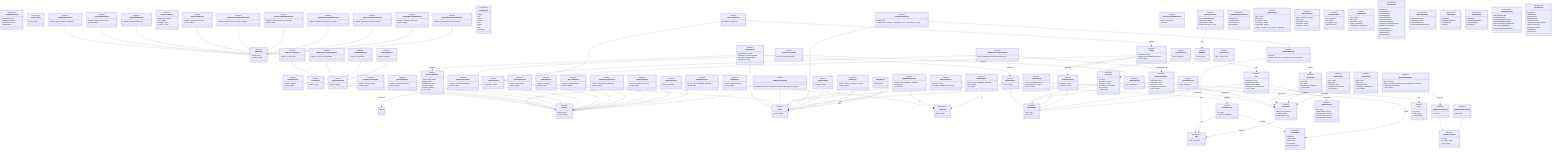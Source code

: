 classDiagram
  %% Legend
  %% --|> : Inheritance (extends)
  %% ..|> : Implementation (implements)
  %% --* : Composition (has/contains)
  %% -- : Association

  class JSONRPCMessage {
    <<enumeration>>
    JSONRPCRequest
    JSONRPCNotification
    JSONRPCResponse
    JSONRPCError
  }

  class ProgressToken {
    <<enumeration>>
    string | number
  }

  class Cursor {
  }

  class Request {
    <<interface>>
    +method: string
    -params?: Object
  }

  class Notification {
    <<interface>>
    +method: string
    -params?: Object
  }

  class Result {
    <<interface>>
    -_meta?: Object
  }

  class RequestId {
    <<enumeration>>
    string | number
  }

  class JSONRPCRequest {
    <<interface>>
    +jsonrpc: typeof JSONRPC_VERSION
    +id: RequestId
  }

  class JSONRPCNotification {
    <<interface>>
    +jsonrpc: typeof JSONRPC_VERSION
  }

  class JSONRPCResponse {
    <<interface>>
    +jsonrpc: typeof JSONRPC_VERSION
    +id: RequestId
    +result: Result
  }

  class JSONRPCError {
    <<interface>>
    +jsonrpc: typeof JSONRPC_VERSION
    +id: RequestId
    +error: Object
  }

  class EmptyResult {
    +value: Result
  }

  class CancelledNotification {
    <<interface>>
    +method: "notifications/cancelled"
    +params: Object
  }

  class InitializeRequest {
    <<interface>>
    +method: "initialize"
    +params: Object
  }

  class InitializeResult {
    <<interface>>
    +protocolVersion: string
    +capabilities: ServerCapabilities
    +serverInfo: Implementation
    -instructions?: string
  }

  class InitializedNotification {
    <<interface>>
    +method: "notifications/initialized"
  }

  class ClientCapabilities {
    <<interface>>
    -experimental?: Object
    -roots?: Object
    -sampling?: object
    -elicitation?: object
  }

  class ServerCapabilities {
    <<interface>>
    -experimental?: Object
    -logging?: object
    -completions?: object
    -prompts?: Object
    -resources?: Object
    -tools?: Object
  }

  class BaseMetadata {
    <<interface>>
    +name: string
    -title?: string
  }

  class Implementation {
    <<interface>>
    +version: string
  }

  class PingRequest {
    <<interface>>
    +method: "ping"
  }

  class ProgressNotification {
    <<interface>>
    +method: "notifications/progress"
    +params: Object
  }

  class PaginatedRequest {
    <<interface>>
    -params?: Object
  }

  class PaginatedResult {
    <<interface>>
    -nextCursor?: Cursor
  }

  class ListResourcesRequest {
    <<interface>>
    +method: "resources/list"
  }

  class ListResourcesResult {
    <<interface>>
    +resources: ResourceArray~~
  }

  class ListResourceTemplatesRequest {
    <<interface>>
    +method: "resources/templates/list"
  }

  class ListResourceTemplatesResult {
    <<interface>>
    +resourceTemplates: ResourceTemplateArray~~
  }

  class ReadResourceRequest {
    <<interface>>
    +method: "resources/read"
    +params: Object
  }

  class ReadResourceResult {
    <<interface>>
    +contents: (TextResourceContents or BlobResourceContents)Array~~
  }

  class ResourceListChangedNotification {
    <<interface>>
    +method: "notifications/resources/list_changed"
  }

  class SubscribeRequest {
    <<interface>>
    +method: "resources/subscribe"
    +params: Object
  }

  class UnsubscribeRequest {
    <<interface>>
    +method: "resources/unsubscribe"
    +params: Object
  }

  class ResourceUpdatedNotification {
    <<interface>>
    +method: "notifications/resources/updated"
    +params: Object
  }

  class Resource {
    <<interface>>
    +uri: string
    -description?: string
    -mimeType?: string
    -annotations?: Annotations
    -size?: number
    -_meta?: Object
  }

  class ResourceTemplate {
    <<interface>>
    +uriTemplate: string
    -description?: string
    -mimeType?: string
    -annotations?: Annotations
    -_meta?: Object
  }

  class ResourceContents {
    <<interface>>
    +uri: string
    -mimeType?: string
    -_meta?: Object
  }

  class TextResourceContents {
    <<interface>>
    +text: string
  }

  class BlobResourceContents {
    <<interface>>
    +blob: string
  }

  class ListPromptsRequest {
    <<interface>>
    +method: "prompts/list"
  }

  class ListPromptsResult {
    <<interface>>
    +prompts: PromptArray~~
  }

  class GetPromptRequest {
    <<interface>>
    +method: "prompts/get"
    +params: Object
  }

  class GetPromptResult {
    <<interface>>
    -description?: string
    +messages: PromptMessageArray~~
  }

  class Prompt {
    <<interface>>
    -description?: string
    -arguments?: PromptArgumentArray~~
    -_meta?: Object
  }

  class PromptArgument {
    <<interface>>
    -description?: string
    -required?: boolean
  }

  class Role {
    <<enumeration>>
    "user" | "assistant"
  }

  class PromptMessage {
    <<interface>>
    +role: Role
    +content: ContentBlock
  }

  class ResourceLink {
    <<interface>>
    +type: "resource_link"
  }

  class EmbeddedResource {
    <<interface>>
    +type: "resource"
    +resource: TextResourceContents or BlobResourceContents
    -annotations?: Annotations
    -_meta?: Object
  }

  class PromptListChangedNotification {
    <<interface>>
    +method: "notifications/prompts/list_changed"
  }

  class ListToolsRequest {
    <<interface>>
    +method: "tools/list"
  }

  class ListToolsResult {
    <<interface>>
    +tools: ToolArray~~
  }

  class CallToolResult {
    <<interface>>
    +content: ContentBlockArray~~
    -structuredContent?: Object
    -isError?: boolean
  }

  class CallToolRequest {
    <<interface>>
    +method: "tools/call"
    +params: Object
  }

  class ToolListChangedNotification {
    <<interface>>
    +method: "notifications/tools/list_changed"
  }

  class ToolAnnotations {
    <<interface>>
    -title?: string
    -readOnlyHint?: boolean
    -destructiveHint?: boolean
    -idempotentHint?: boolean
    -openWorldHint?: boolean
  }

  class Tool {
    <<interface>>
    -description?: string
    +inputSchema: Object
    -outputSchema?: Object
    -annotations?: ToolAnnotations
    -_meta?: Object
  }

  class SetLevelRequest {
    <<interface>>
    +method: "logging/setLevel"
    +params: Object
  }

  class LoggingMessageNotification {
    <<interface>>
    +method: "notifications/message"
    +params: Object
  }

  class LoggingLevel {
    <<enumeration>>
    "debug"
    "info"
    "notice"
    "warning"
    "error"
    "critical"
    "alert"
    "emergency"
  }

  class CreateMessageRequest {
    <<interface>>
    +method: "sampling/createMessage"
    +params: Object
  }

  class CreateMessageResult {
    <<interface>>
    +model: string
    -stopReason?: "endTurn" or "stopSequence" or "maxTokens" or string
  }

  class SamplingMessage {
    <<interface>>
    +role: Role
    +content: TextContent or ImageContent or AudioContent
  }

  class Annotations {
    <<interface>>
    -audience?: RoleArray~~
    -priority?: number
    -lastModified?: string
  }

  class ContentBlock {
    <<enumeration>>
    TextContent
    ImageContent
    AudioContent
    ResourceLink
    EmbeddedResource
  }

  class TextContent {
    <<interface>>
    +type: "text"
    +text: string
    -annotations?: Annotations
    -_meta?: Object
  }

  class ImageContent {
    <<interface>>
    +type: "image"
    +data: string
    +mimeType: string
    -annotations?: Annotations
    -_meta?: Object
  }

  class AudioContent {
    <<interface>>
    +type: "audio"
    +data: string
    +mimeType: string
    -annotations?: Annotations
    -_meta?: Object
  }

  class ModelPreferences {
    <<interface>>
    -hints?: ModelHintArray~~
    -costPriority?: number
    -speedPriority?: number
    -intelligencePriority?: number
  }

  class ModelHint {
    <<interface>>
    -name?: string
  }

  class CompleteRequest {
    <<interface>>
    +method: "completion/complete"
    +params: Object
  }

  class CompleteResult {
    <<interface>>
    +completion: Object
  }

  class ResourceTemplateReference {
    <<interface>>
    +type: "ref/resource"
    +uri: string
  }

  class PromptReference {
    <<interface>>
    +type: "ref/prompt"
  }

  class ListRootsRequest {
    <<interface>>
    +method: "roots/list"
  }

  class ListRootsResult {
    <<interface>>
    +roots: RootArray~~
  }

  class Root {
    <<interface>>
    +uri: string
    -name?: string
    -_meta?: Object
  }

  class RootsListChangedNotification {
    <<interface>>
    +method: "notifications/roots/list_changed"
  }

  class ElicitRequest {
    <<interface>>
    +method: "elicitation/create"
    +params: Object
  }

  class PrimitiveSchemaDefinition {
    <<enumeration>>
    StringSchema
    NumberSchema
    BooleanSchema
    EnumSchema
  }

  class StringSchema {
    <<interface>>
    +type: "string"
    -title?: string
    -description?: string
    -minLength?: number
    -maxLength?: number
    -format?: "email" or "uri" or "date" or "date-time"
  }

  class NumberSchema {
    <<interface>>
    +type: "number" or "integer"
    -title?: string
    -description?: string
    -minimum?: number
    -maximum?: number
  }

  class BooleanSchema {
    <<interface>>
    +type: "boolean"
    -title?: string
    -description?: string
    -default?: boolean
  }

  class EnumSchema {
    <<interface>>
    +type: "string"
    -title?: string
    -description?: string
    +enum: stringArray~~
    -enumNames?: stringArray~~
  }

  class ElicitResult {
    <<interface>>
    +action: "accept" or "decline" or "cancel"
    -content?: Object
  }

  class ClientRequest {
    <<enumeration>>
    PingRequest
    InitializeRequest
    CompleteRequest
    SetLevelRequest
    GetPromptRequest
    ListPromptsRequest
    ListResourcesRequest
    ListResourceTemplatesRequest
    ReadResourceRequest
    SubscribeRequest
    UnsubscribeRequest
    CallToolRequest
    ListToolsRequest
  }

  class ClientNotification {
    <<enumeration>>
    CancelledNotification
    ProgressNotification
    InitializedNotification
    RootsListChangedNotification
  }

  class ClientResult {
    <<enumeration>>
    EmptyResult
    CreateMessageResult
    ListRootsResult
    ElicitResult
  }

  class ServerRequest {
    <<enumeration>>
    PingRequest
    CreateMessageRequest
    ListRootsRequest
    ElicitRequest
  }

  class ServerNotification {
    <<enumeration>>
    CancelledNotification
    ProgressNotification
    LoggingMessageNotification
    ResourceUpdatedNotification
    ResourceListChangedNotification
    ToolListChangedNotification
    PromptListChangedNotification
  }

  class ServerResult {
    <<enumeration>>
    EmptyResult
    InitializeResult
    CompleteResult
    GetPromptResult
    ListPromptsResult
    ListResourceTemplatesResult
    ListResourcesResult
    ReadResourceResult
    CallToolResult
    ListToolsResult
  }

  JSONRPCRequest --|> Request
  JSONRPCNotification --|> Notification
  CancelledNotification --|> Notification
  InitializeRequest --|> Request
  InitializeResult --|> Result
  InitializedNotification --|> Notification
  Implementation --|> BaseMetadata
  PingRequest --|> Request
  ProgressNotification --|> Notification
  PaginatedRequest --|> Request
  PaginatedResult --|> Result
  ListResourcesRequest --|> PaginatedRequest
  ListResourcesResult --|> PaginatedResult
  ListResourceTemplatesRequest --|> PaginatedRequest
  ListResourceTemplatesResult --|> PaginatedResult
  ReadResourceRequest --|> Request
  ReadResourceResult --|> Result
  ResourceListChangedNotification --|> Notification
  SubscribeRequest --|> Request
  UnsubscribeRequest --|> Request
  ResourceUpdatedNotification --|> Notification
  Resource --|> BaseMetadata
  ResourceTemplate --|> BaseMetadata
  TextResourceContents --|> ResourceContents
  BlobResourceContents --|> ResourceContents
  ListPromptsRequest --|> PaginatedRequest
  ListPromptsResult --|> PaginatedResult
  GetPromptRequest --|> Request
  GetPromptResult --|> Result
  Prompt --|> BaseMetadata
  PromptArgument --|> BaseMetadata
  ResourceLink --|> Resource
  PromptListChangedNotification --|> Notification
  ListToolsRequest --|> PaginatedRequest
  ListToolsResult --|> PaginatedResult
  CallToolResult --|> Result
  CallToolRequest --|> Request
  ToolListChangedNotification --|> Notification
  Tool --|> BaseMetadata
  SetLevelRequest --|> Request
  LoggingMessageNotification --|> Notification
  CreateMessageRequest --|> Request
  CreateMessageResult --|> Result
  CreateMessageResult --|> SamplingMessage
  CompleteRequest --|> Request
  CompleteResult --|> Result
  PromptReference --|> BaseMetadata
  ListRootsRequest --|> Request
  ListRootsResult --|> Result
  RootsListChangedNotification --|> Notification
  ElicitRequest --|> Request
  ElicitResult --|> Result
  JSONRPCRequest --* RequestId : id
  JSONRPCResponse --* RequestId : id
  JSONRPCResponse --* Result : result
  JSONRPCError --* RequestId : id
  EmptyResult --* Result : value
  InitializeResult --* ServerCapabilities : capabilities
  InitializeResult --* Implementation : serverInfo
  PaginatedResult --* Cursor : nextCursor
  ListResourcesResult --* Resource : resources
  ListResourceTemplatesResult --* ResourceTemplate : resourceTemplates
  Resource --* Annotations : annotations
  ResourceTemplate --* Annotations : annotations
  ListPromptsResult --* Prompt : prompts
  GetPromptResult --* PromptMessage : messages
  Prompt --* PromptArgument : arguments
  PromptMessage --* Role : role
  PromptMessage --* ContentBlock : content
  EmbeddedResource --* TextResourceContents : resource
  EmbeddedResource --* Annotations : annotations
  ListToolsResult --* Tool : tools
  CallToolResult --* ContentBlock : content
  Tool --* ToolAnnotations : annotations
  SamplingMessage --* Role : role
  SamplingMessage --* TextContent : content
  Annotations --* Role : audience
  TextContent --* Annotations : annotations
  ImageContent --* Annotations : annotations
  AudioContent --* Annotations : annotations
  ModelPreferences --* ModelHint : hints
  ListRootsResult --* Root : roots